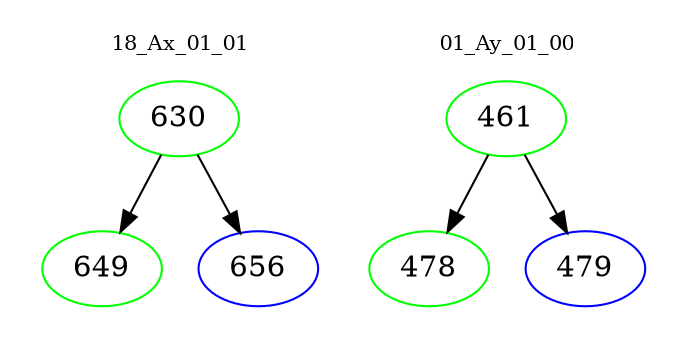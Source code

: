 digraph{
subgraph cluster_0 {
color = white
label = "18_Ax_01_01";
fontsize=10;
T0_630 [label="630", color="green"]
T0_630 -> T0_649 [color="black"]
T0_649 [label="649", color="green"]
T0_630 -> T0_656 [color="black"]
T0_656 [label="656", color="blue"]
}
subgraph cluster_1 {
color = white
label = "01_Ay_01_00";
fontsize=10;
T1_461 [label="461", color="green"]
T1_461 -> T1_478 [color="black"]
T1_478 [label="478", color="green"]
T1_461 -> T1_479 [color="black"]
T1_479 [label="479", color="blue"]
}
}
